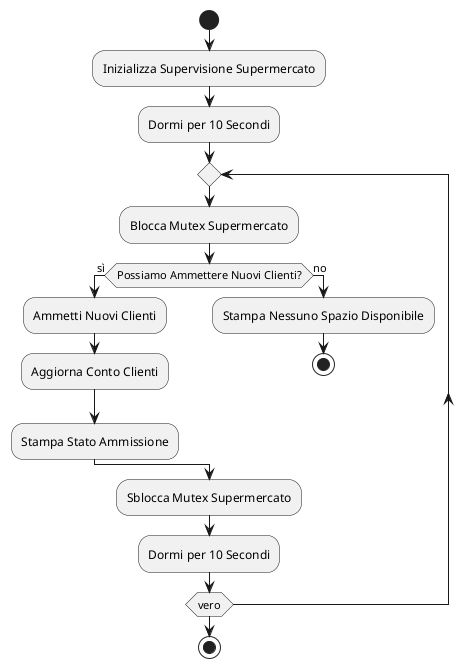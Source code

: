 @startuml
start
:Inizializza Supervisione Supermercato;
:Dormi per 10 Secondi;

repeat
  :Blocca Mutex Supermercato;
  if (Possiamo Ammettere Nuovi Clienti?) then (sì)
    :Ammetti Nuovi Clienti;
    :Aggiorna Conto Clienti;
    :Stampa Stato Ammissione;
  else (no)
    :Stampa Nessuno Spazio Disponibile;
    stop
  endif
  :Sblocca Mutex Supermercato;
  :Dormi per 10 Secondi;
repeat while (vero)

stop
@enduml
